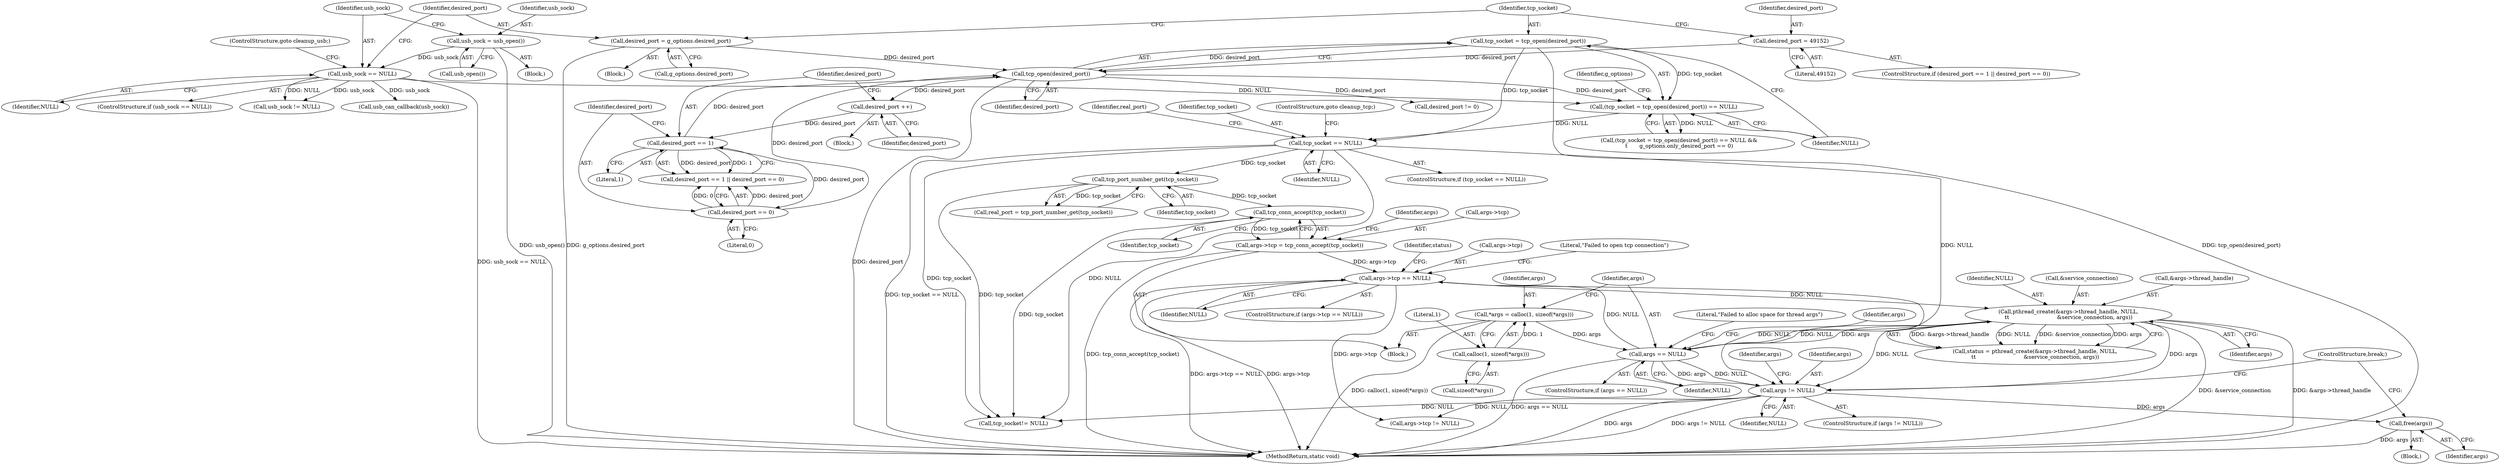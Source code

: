 digraph "1_ippusbxd_46844402bca7a38fc224483ba6f0a93c4613203f@API" {
"1000287" [label="(Call,free(args))"];
"1000273" [label="(Call,args != NULL)"];
"1000254" [label="(Call,pthread_create(&args->thread_handle, NULL,\n\t\t                            &service_connection, args))"];
"1000242" [label="(Call,args->tcp == NULL)"];
"1000235" [label="(Call,args->tcp = tcp_conn_accept(tcp_socket))"];
"1000239" [label="(Call,tcp_conn_accept(tcp_socket))"];
"1000164" [label="(Call,tcp_port_number_get(tcp_socket))"];
"1000157" [label="(Call,tcp_socket == NULL)"];
"1000132" [label="(Call,tcp_socket = tcp_open(desired_port))"];
"1000134" [label="(Call,tcp_open(desired_port))"];
"1000150" [label="(Call,desired_port == 0)"];
"1000147" [label="(Call,desired_port == 1)"];
"1000143" [label="(Call,desired_port ++)"];
"1000153" [label="(Call,desired_port = 49152)"];
"1000123" [label="(Call,desired_port = g_options.desired_port)"];
"1000131" [label="(Call,(tcp_socket = tcp_open(desired_port)) == NULL)"];
"1000114" [label="(Call,usb_sock == NULL)"];
"1000110" [label="(Call,usb_sock = usb_open())"];
"1000223" [label="(Call,args == NULL)"];
"1000215" [label="(Call,*args = calloc(1, sizeof(*args)))"];
"1000217" [label="(Call,calloc(1, sizeof(*args)))"];
"1000246" [label="(Identifier,NULL)"];
"1000244" [label="(Identifier,args)"];
"1000249" [label="(Literal,\"Failed to open tcp connection\")"];
"1000228" [label="(Literal,\"Failed to alloc space for thread args\")"];
"1000272" [label="(ControlStructure,if (args != NULL))"];
"1000142" [label="(Block,)"];
"1000153" [label="(Call,desired_port = 49152)"];
"1000235" [label="(Call,args->tcp = tcp_conn_accept(tcp_socket))"];
"1000123" [label="(Call,desired_port = g_options.desired_port)"];
"1000155" [label="(Literal,49152)"];
"1000150" [label="(Call,desired_port == 0)"];
"1000216" [label="(Identifier,args)"];
"1000239" [label="(Call,tcp_conn_accept(tcp_socket))"];
"1000111" [label="(Identifier,usb_sock)"];
"1000280" [label="(Identifier,args)"];
"1000112" [label="(Call,usb_open())"];
"1000145" [label="(ControlStructure,if (desired_port == 1 || desired_port == 0))"];
"1000276" [label="(Block,)"];
"1000241" [label="(ControlStructure,if (args->tcp == NULL))"];
"1000236" [label="(Call,args->tcp)"];
"1000217" [label="(Call,calloc(1, sizeof(*args)))"];
"1000114" [label="(Call,usb_sock == NULL)"];
"1000213" [label="(Block,)"];
"1000259" [label="(Identifier,NULL)"];
"1000101" [label="(Block,)"];
"1000162" [label="(Call,real_port = tcp_port_number_get(tcp_socket))"];
"1000156" [label="(ControlStructure,if (tcp_socket == NULL))"];
"1000242" [label="(Call,args->tcp == NULL)"];
"1000163" [label="(Identifier,real_port)"];
"1000135" [label="(Identifier,desired_port)"];
"1000219" [label="(Call,sizeof(*args))"];
"1000147" [label="(Call,desired_port == 1)"];
"1000232" [label="(Identifier,args)"];
"1000275" [label="(Identifier,NULL)"];
"1000240" [label="(Identifier,tcp_socket)"];
"1000222" [label="(ControlStructure,if (args == NULL))"];
"1000260" [label="(Call,&service_connection)"];
"1000252" [label="(Call,status = pthread_create(&args->thread_handle, NULL,\n\t\t                            &service_connection, args))"];
"1000274" [label="(Identifier,args)"];
"1000134" [label="(Call,tcp_open(desired_port))"];
"1000305" [label="(MethodReturn,static void)"];
"1000152" [label="(Literal,0)"];
"1000132" [label="(Call,tcp_socket = tcp_open(desired_port))"];
"1000158" [label="(Identifier,tcp_socket)"];
"1000116" [label="(Identifier,NULL)"];
"1000255" [label="(Call,&args->thread_handle)"];
"1000143" [label="(Call,desired_port ++)"];
"1000262" [label="(Identifier,args)"];
"1000154" [label="(Identifier,desired_port)"];
"1000117" [label="(ControlStructure,goto cleanup_usb;)"];
"1000110" [label="(Call,usb_sock = usb_open())"];
"1000253" [label="(Identifier,status)"];
"1000223" [label="(Call,args == NULL)"];
"1000151" [label="(Identifier,desired_port)"];
"1000113" [label="(ControlStructure,if (usb_sock == NULL))"];
"1000254" [label="(Call,pthread_create(&args->thread_handle, NULL,\n\t\t                            &service_connection, args))"];
"1000164" [label="(Call,tcp_port_number_get(tcp_socket))"];
"1000165" [label="(Identifier,tcp_socket)"];
"1000287" [label="(Call,free(args))"];
"1000149" [label="(Literal,1)"];
"1000225" [label="(Identifier,NULL)"];
"1000148" [label="(Identifier,desired_port)"];
"1000289" [label="(ControlStructure,break;)"];
"1000146" [label="(Call,desired_port == 1 || desired_port == 0)"];
"1000243" [label="(Call,args->tcp)"];
"1000299" [label="(Call,usb_sock != NULL)"];
"1000109" [label="(Block,)"];
"1000124" [label="(Identifier,desired_port)"];
"1000144" [label="(Identifier,desired_port)"];
"1000157" [label="(Call,tcp_socket == NULL)"];
"1000168" [label="(Call,desired_port != 0)"];
"1000115" [label="(Identifier,usb_sock)"];
"1000273" [label="(Call,args != NULL)"];
"1000136" [label="(Identifier,NULL)"];
"1000160" [label="(ControlStructure,goto cleanup_tcp;)"];
"1000131" [label="(Call,(tcp_socket = tcp_open(desired_port)) == NULL)"];
"1000133" [label="(Identifier,tcp_socket)"];
"1000292" [label="(Call,tcp_socket!= NULL)"];
"1000125" [label="(Call,g_options.desired_port)"];
"1000139" [label="(Identifier,g_options)"];
"1000288" [label="(Identifier,args)"];
"1000224" [label="(Identifier,args)"];
"1000278" [label="(Call,args->tcp != NULL)"];
"1000130" [label="(Call,(tcp_socket = tcp_open(desired_port)) == NULL &&\n\t       g_options.only_desired_port == 0)"];
"1000159" [label="(Identifier,NULL)"];
"1000208" [label="(Call,usb_can_callback(usb_sock))"];
"1000218" [label="(Literal,1)"];
"1000215" [label="(Call,*args = calloc(1, sizeof(*args)))"];
"1000287" -> "1000276"  [label="AST: "];
"1000287" -> "1000288"  [label="CFG: "];
"1000288" -> "1000287"  [label="AST: "];
"1000289" -> "1000287"  [label="CFG: "];
"1000287" -> "1000305"  [label="DDG: args"];
"1000273" -> "1000287"  [label="DDG: args"];
"1000273" -> "1000272"  [label="AST: "];
"1000273" -> "1000275"  [label="CFG: "];
"1000274" -> "1000273"  [label="AST: "];
"1000275" -> "1000273"  [label="AST: "];
"1000280" -> "1000273"  [label="CFG: "];
"1000289" -> "1000273"  [label="CFG: "];
"1000273" -> "1000305"  [label="DDG: args"];
"1000273" -> "1000305"  [label="DDG: args != NULL"];
"1000254" -> "1000273"  [label="DDG: args"];
"1000254" -> "1000273"  [label="DDG: NULL"];
"1000223" -> "1000273"  [label="DDG: args"];
"1000223" -> "1000273"  [label="DDG: NULL"];
"1000242" -> "1000273"  [label="DDG: NULL"];
"1000273" -> "1000278"  [label="DDG: NULL"];
"1000273" -> "1000292"  [label="DDG: NULL"];
"1000254" -> "1000252"  [label="AST: "];
"1000254" -> "1000262"  [label="CFG: "];
"1000255" -> "1000254"  [label="AST: "];
"1000259" -> "1000254"  [label="AST: "];
"1000260" -> "1000254"  [label="AST: "];
"1000262" -> "1000254"  [label="AST: "];
"1000252" -> "1000254"  [label="CFG: "];
"1000254" -> "1000305"  [label="DDG: &service_connection"];
"1000254" -> "1000305"  [label="DDG: &args->thread_handle"];
"1000254" -> "1000223"  [label="DDG: NULL"];
"1000254" -> "1000252"  [label="DDG: &args->thread_handle"];
"1000254" -> "1000252"  [label="DDG: NULL"];
"1000254" -> "1000252"  [label="DDG: &service_connection"];
"1000254" -> "1000252"  [label="DDG: args"];
"1000242" -> "1000254"  [label="DDG: NULL"];
"1000223" -> "1000254"  [label="DDG: args"];
"1000242" -> "1000241"  [label="AST: "];
"1000242" -> "1000246"  [label="CFG: "];
"1000243" -> "1000242"  [label="AST: "];
"1000246" -> "1000242"  [label="AST: "];
"1000249" -> "1000242"  [label="CFG: "];
"1000253" -> "1000242"  [label="CFG: "];
"1000242" -> "1000305"  [label="DDG: args->tcp == NULL"];
"1000242" -> "1000305"  [label="DDG: args->tcp"];
"1000235" -> "1000242"  [label="DDG: args->tcp"];
"1000223" -> "1000242"  [label="DDG: NULL"];
"1000242" -> "1000278"  [label="DDG: args->tcp"];
"1000235" -> "1000213"  [label="AST: "];
"1000235" -> "1000239"  [label="CFG: "];
"1000236" -> "1000235"  [label="AST: "];
"1000239" -> "1000235"  [label="AST: "];
"1000244" -> "1000235"  [label="CFG: "];
"1000235" -> "1000305"  [label="DDG: tcp_conn_accept(tcp_socket)"];
"1000239" -> "1000235"  [label="DDG: tcp_socket"];
"1000239" -> "1000240"  [label="CFG: "];
"1000240" -> "1000239"  [label="AST: "];
"1000164" -> "1000239"  [label="DDG: tcp_socket"];
"1000239" -> "1000292"  [label="DDG: tcp_socket"];
"1000164" -> "1000162"  [label="AST: "];
"1000164" -> "1000165"  [label="CFG: "];
"1000165" -> "1000164"  [label="AST: "];
"1000162" -> "1000164"  [label="CFG: "];
"1000164" -> "1000162"  [label="DDG: tcp_socket"];
"1000157" -> "1000164"  [label="DDG: tcp_socket"];
"1000164" -> "1000292"  [label="DDG: tcp_socket"];
"1000157" -> "1000156"  [label="AST: "];
"1000157" -> "1000159"  [label="CFG: "];
"1000158" -> "1000157"  [label="AST: "];
"1000159" -> "1000157"  [label="AST: "];
"1000160" -> "1000157"  [label="CFG: "];
"1000163" -> "1000157"  [label="CFG: "];
"1000157" -> "1000305"  [label="DDG: tcp_socket == NULL"];
"1000132" -> "1000157"  [label="DDG: tcp_socket"];
"1000131" -> "1000157"  [label="DDG: NULL"];
"1000157" -> "1000223"  [label="DDG: NULL"];
"1000157" -> "1000292"  [label="DDG: tcp_socket"];
"1000157" -> "1000292"  [label="DDG: NULL"];
"1000132" -> "1000131"  [label="AST: "];
"1000132" -> "1000134"  [label="CFG: "];
"1000133" -> "1000132"  [label="AST: "];
"1000134" -> "1000132"  [label="AST: "];
"1000136" -> "1000132"  [label="CFG: "];
"1000132" -> "1000305"  [label="DDG: tcp_open(desired_port)"];
"1000132" -> "1000131"  [label="DDG: tcp_socket"];
"1000134" -> "1000132"  [label="DDG: desired_port"];
"1000134" -> "1000135"  [label="CFG: "];
"1000135" -> "1000134"  [label="AST: "];
"1000134" -> "1000305"  [label="DDG: desired_port"];
"1000134" -> "1000131"  [label="DDG: desired_port"];
"1000150" -> "1000134"  [label="DDG: desired_port"];
"1000147" -> "1000134"  [label="DDG: desired_port"];
"1000153" -> "1000134"  [label="DDG: desired_port"];
"1000123" -> "1000134"  [label="DDG: desired_port"];
"1000134" -> "1000143"  [label="DDG: desired_port"];
"1000134" -> "1000168"  [label="DDG: desired_port"];
"1000150" -> "1000146"  [label="AST: "];
"1000150" -> "1000152"  [label="CFG: "];
"1000151" -> "1000150"  [label="AST: "];
"1000152" -> "1000150"  [label="AST: "];
"1000146" -> "1000150"  [label="CFG: "];
"1000150" -> "1000146"  [label="DDG: desired_port"];
"1000150" -> "1000146"  [label="DDG: 0"];
"1000147" -> "1000150"  [label="DDG: desired_port"];
"1000147" -> "1000146"  [label="AST: "];
"1000147" -> "1000149"  [label="CFG: "];
"1000148" -> "1000147"  [label="AST: "];
"1000149" -> "1000147"  [label="AST: "];
"1000151" -> "1000147"  [label="CFG: "];
"1000146" -> "1000147"  [label="CFG: "];
"1000147" -> "1000146"  [label="DDG: desired_port"];
"1000147" -> "1000146"  [label="DDG: 1"];
"1000143" -> "1000147"  [label="DDG: desired_port"];
"1000143" -> "1000142"  [label="AST: "];
"1000143" -> "1000144"  [label="CFG: "];
"1000144" -> "1000143"  [label="AST: "];
"1000148" -> "1000143"  [label="CFG: "];
"1000153" -> "1000145"  [label="AST: "];
"1000153" -> "1000155"  [label="CFG: "];
"1000154" -> "1000153"  [label="AST: "];
"1000155" -> "1000153"  [label="AST: "];
"1000133" -> "1000153"  [label="CFG: "];
"1000123" -> "1000101"  [label="AST: "];
"1000123" -> "1000125"  [label="CFG: "];
"1000124" -> "1000123"  [label="AST: "];
"1000125" -> "1000123"  [label="AST: "];
"1000133" -> "1000123"  [label="CFG: "];
"1000123" -> "1000305"  [label="DDG: g_options.desired_port"];
"1000131" -> "1000130"  [label="AST: "];
"1000131" -> "1000136"  [label="CFG: "];
"1000136" -> "1000131"  [label="AST: "];
"1000139" -> "1000131"  [label="CFG: "];
"1000130" -> "1000131"  [label="CFG: "];
"1000131" -> "1000130"  [label="DDG: NULL"];
"1000114" -> "1000131"  [label="DDG: NULL"];
"1000114" -> "1000113"  [label="AST: "];
"1000114" -> "1000116"  [label="CFG: "];
"1000115" -> "1000114"  [label="AST: "];
"1000116" -> "1000114"  [label="AST: "];
"1000117" -> "1000114"  [label="CFG: "];
"1000124" -> "1000114"  [label="CFG: "];
"1000114" -> "1000305"  [label="DDG: usb_sock == NULL"];
"1000110" -> "1000114"  [label="DDG: usb_sock"];
"1000114" -> "1000208"  [label="DDG: usb_sock"];
"1000114" -> "1000299"  [label="DDG: usb_sock"];
"1000114" -> "1000299"  [label="DDG: NULL"];
"1000110" -> "1000109"  [label="AST: "];
"1000110" -> "1000112"  [label="CFG: "];
"1000111" -> "1000110"  [label="AST: "];
"1000112" -> "1000110"  [label="AST: "];
"1000115" -> "1000110"  [label="CFG: "];
"1000110" -> "1000305"  [label="DDG: usb_open()"];
"1000223" -> "1000222"  [label="AST: "];
"1000223" -> "1000225"  [label="CFG: "];
"1000224" -> "1000223"  [label="AST: "];
"1000225" -> "1000223"  [label="AST: "];
"1000228" -> "1000223"  [label="CFG: "];
"1000232" -> "1000223"  [label="CFG: "];
"1000223" -> "1000305"  [label="DDG: args == NULL"];
"1000215" -> "1000223"  [label="DDG: args"];
"1000215" -> "1000213"  [label="AST: "];
"1000215" -> "1000217"  [label="CFG: "];
"1000216" -> "1000215"  [label="AST: "];
"1000217" -> "1000215"  [label="AST: "];
"1000224" -> "1000215"  [label="CFG: "];
"1000215" -> "1000305"  [label="DDG: calloc(1, sizeof(*args))"];
"1000217" -> "1000215"  [label="DDG: 1"];
"1000217" -> "1000219"  [label="CFG: "];
"1000218" -> "1000217"  [label="AST: "];
"1000219" -> "1000217"  [label="AST: "];
}
